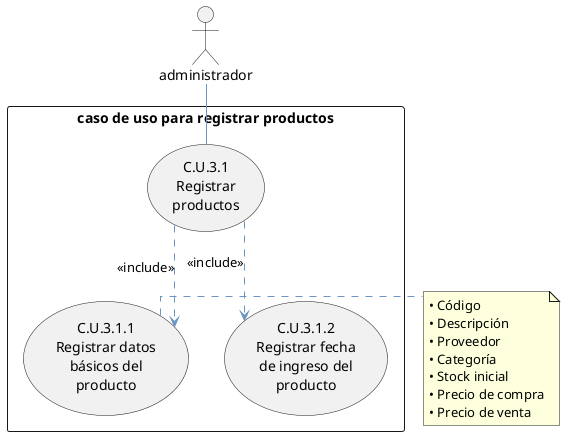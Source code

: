 @startuml
' Configuración de estilos
skinparam classAttributeIconSize 8
skinparam classFontSize 16
skinparam classFontName "Arial"
skinparam classBorderColor #212837
skinparam classHeaderFontColor #FFFFFF
skinparam classHeaderBackgroundColor #8BB9E6
skinparam classArrowColor #6E95C2
skinparam linetype ortho

' Actor
actor administrador

' Agrupación de casos de uso
rectangle "caso de uso para registrar productos" {
    usecase "C.U.3.1\nRegistrar\nproductos" as CU31
    usecase "C.U.3.1.1\nRegistrar datos\nbásicos del\nproducto" as CU311
    usecase "C.U.3.1.2\nRegistrar fecha\nde ingreso del\nproducto" as CU312

    CU31 ..> CU311 : <<include>>
    CU31 ..> CU312 : <<include>>
}

' Relación actor-caso de uso principal
administrador -- CU31

' Documento de información del producto
note right of CU311
    • Código
    • Descripción
    • Proveedor
    • Categoría
    • Stock inicial
    • Precio de compra
    • Precio de venta
end note

@enduml
